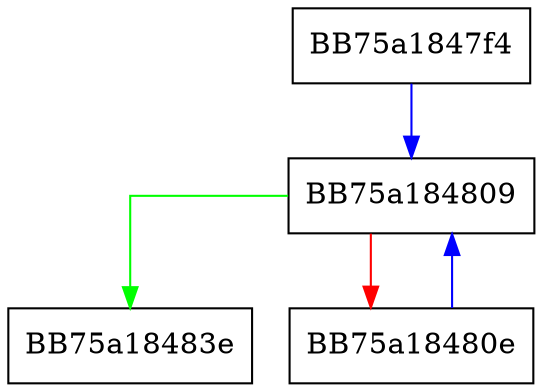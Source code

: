 digraph clear {
  node [shape="box"];
  graph [splines=ortho];
  BB75a1847f4 -> BB75a184809 [color="blue"];
  BB75a184809 -> BB75a18483e [color="green"];
  BB75a184809 -> BB75a18480e [color="red"];
  BB75a18480e -> BB75a184809 [color="blue"];
}